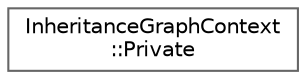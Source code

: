 digraph "Graphical Class Hierarchy"
{
 // INTERACTIVE_SVG=YES
 // LATEX_PDF_SIZE
  bgcolor="transparent";
  edge [fontname=Helvetica,fontsize=10,labelfontname=Helvetica,labelfontsize=10];
  node [fontname=Helvetica,fontsize=10,shape=box,height=0.2,width=0.4];
  rankdir="LR";
  Node0 [label="InheritanceGraphContext\l::Private",height=0.2,width=0.4,color="grey40", fillcolor="white", style="filled",URL="$db/d5e/class_inheritance_graph_context_1_1_private.html",tooltip=" "];
}
